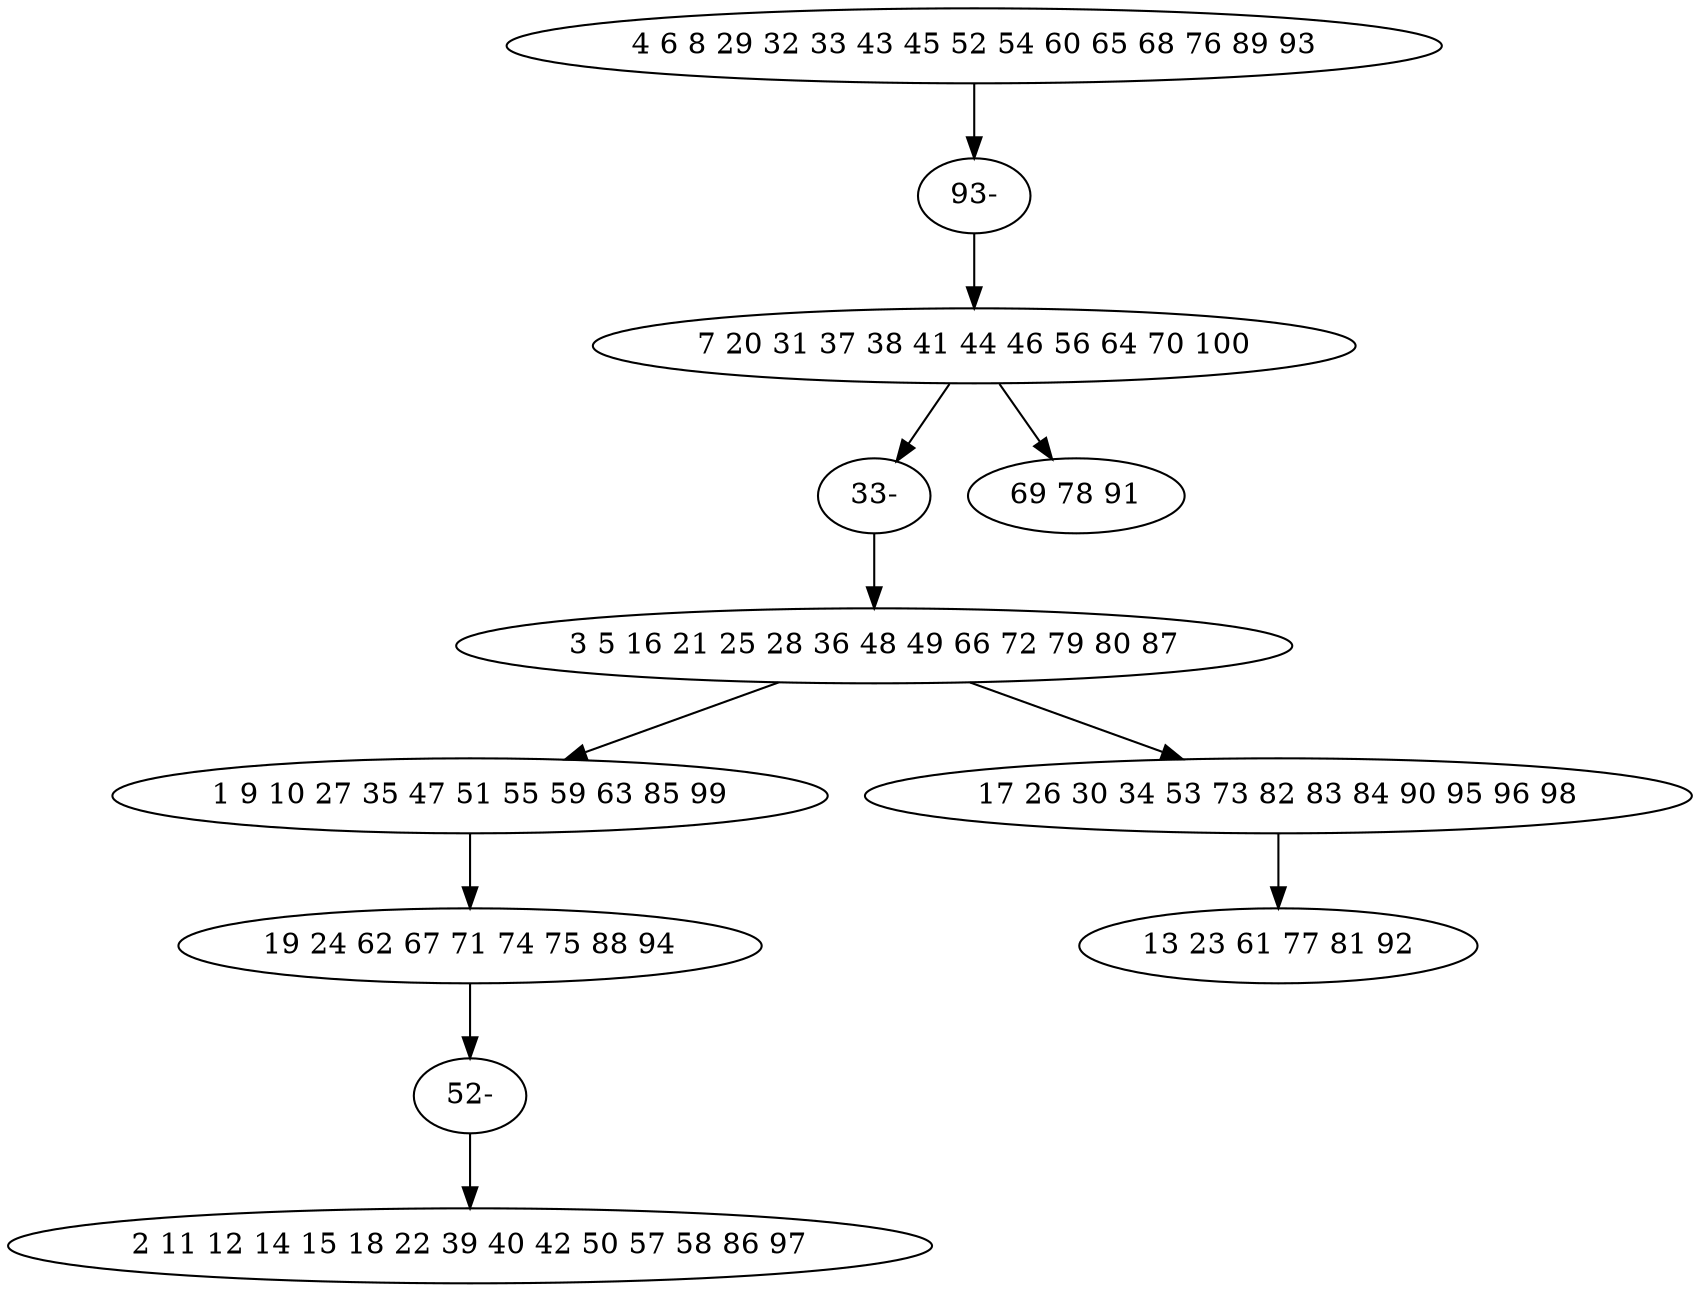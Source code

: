 digraph true_tree {
	"0" -> "9"
	"1" -> "11"
	"1" -> "3"
	"2" -> "4"
	"4" -> "5"
	"2" -> "6"
	"5" -> "10"
	"6" -> "8"
	"9" -> "1"
	"10" -> "7"
	"11" -> "2"
	"0" [label="4 6 8 29 32 33 43 45 52 54 60 65 68 76 89 93"];
	"1" [label="7 20 31 37 38 41 44 46 56 64 70 100"];
	"2" [label="3 5 16 21 25 28 36 48 49 66 72 79 80 87"];
	"3" [label="69 78 91"];
	"4" [label="1 9 10 27 35 47 51 55 59 63 85 99"];
	"5" [label="19 24 62 67 71 74 75 88 94"];
	"6" [label="17 26 30 34 53 73 82 83 84 90 95 96 98"];
	"7" [label="2 11 12 14 15 18 22 39 40 42 50 57 58 86 97"];
	"8" [label="13 23 61 77 81 92"];
	"9" [label="93-"];
	"10" [label="52-"];
	"11" [label="33-"];
}
